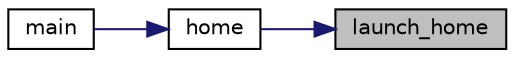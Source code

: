 digraph "launch_home"
{
 // LATEX_PDF_SIZE
  edge [fontname="Helvetica",fontsize="10",labelfontname="Helvetica",labelfontsize="10"];
  node [fontname="Helvetica",fontsize="10",shape=record];
  rankdir="RL";
  Node1 [label="launch_home",height=0.2,width=0.4,color="black", fillcolor="grey75", style="filled", fontcolor="black",tooltip="Function that create window and launch the home screen."];
  Node1 -> Node2 [dir="back",color="midnightblue",fontsize="10",style="solid"];
  Node2 [label="home",height=0.2,width=0.4,color="black", fillcolor="white", style="filled",URL="$main_8c.html#a0da5d9617e961b8c9430815ce7dba80f",tooltip="Function that launch the home screen."];
  Node2 -> Node3 [dir="back",color="midnightblue",fontsize="10",style="solid"];
  Node3 [label="main",height=0.2,width=0.4,color="black", fillcolor="white", style="filled",URL="$main_8c.html#abf9e6b7e6f15df4b525a2e7705ba3089",tooltip="Main function of the project contain the game loop."];
}
